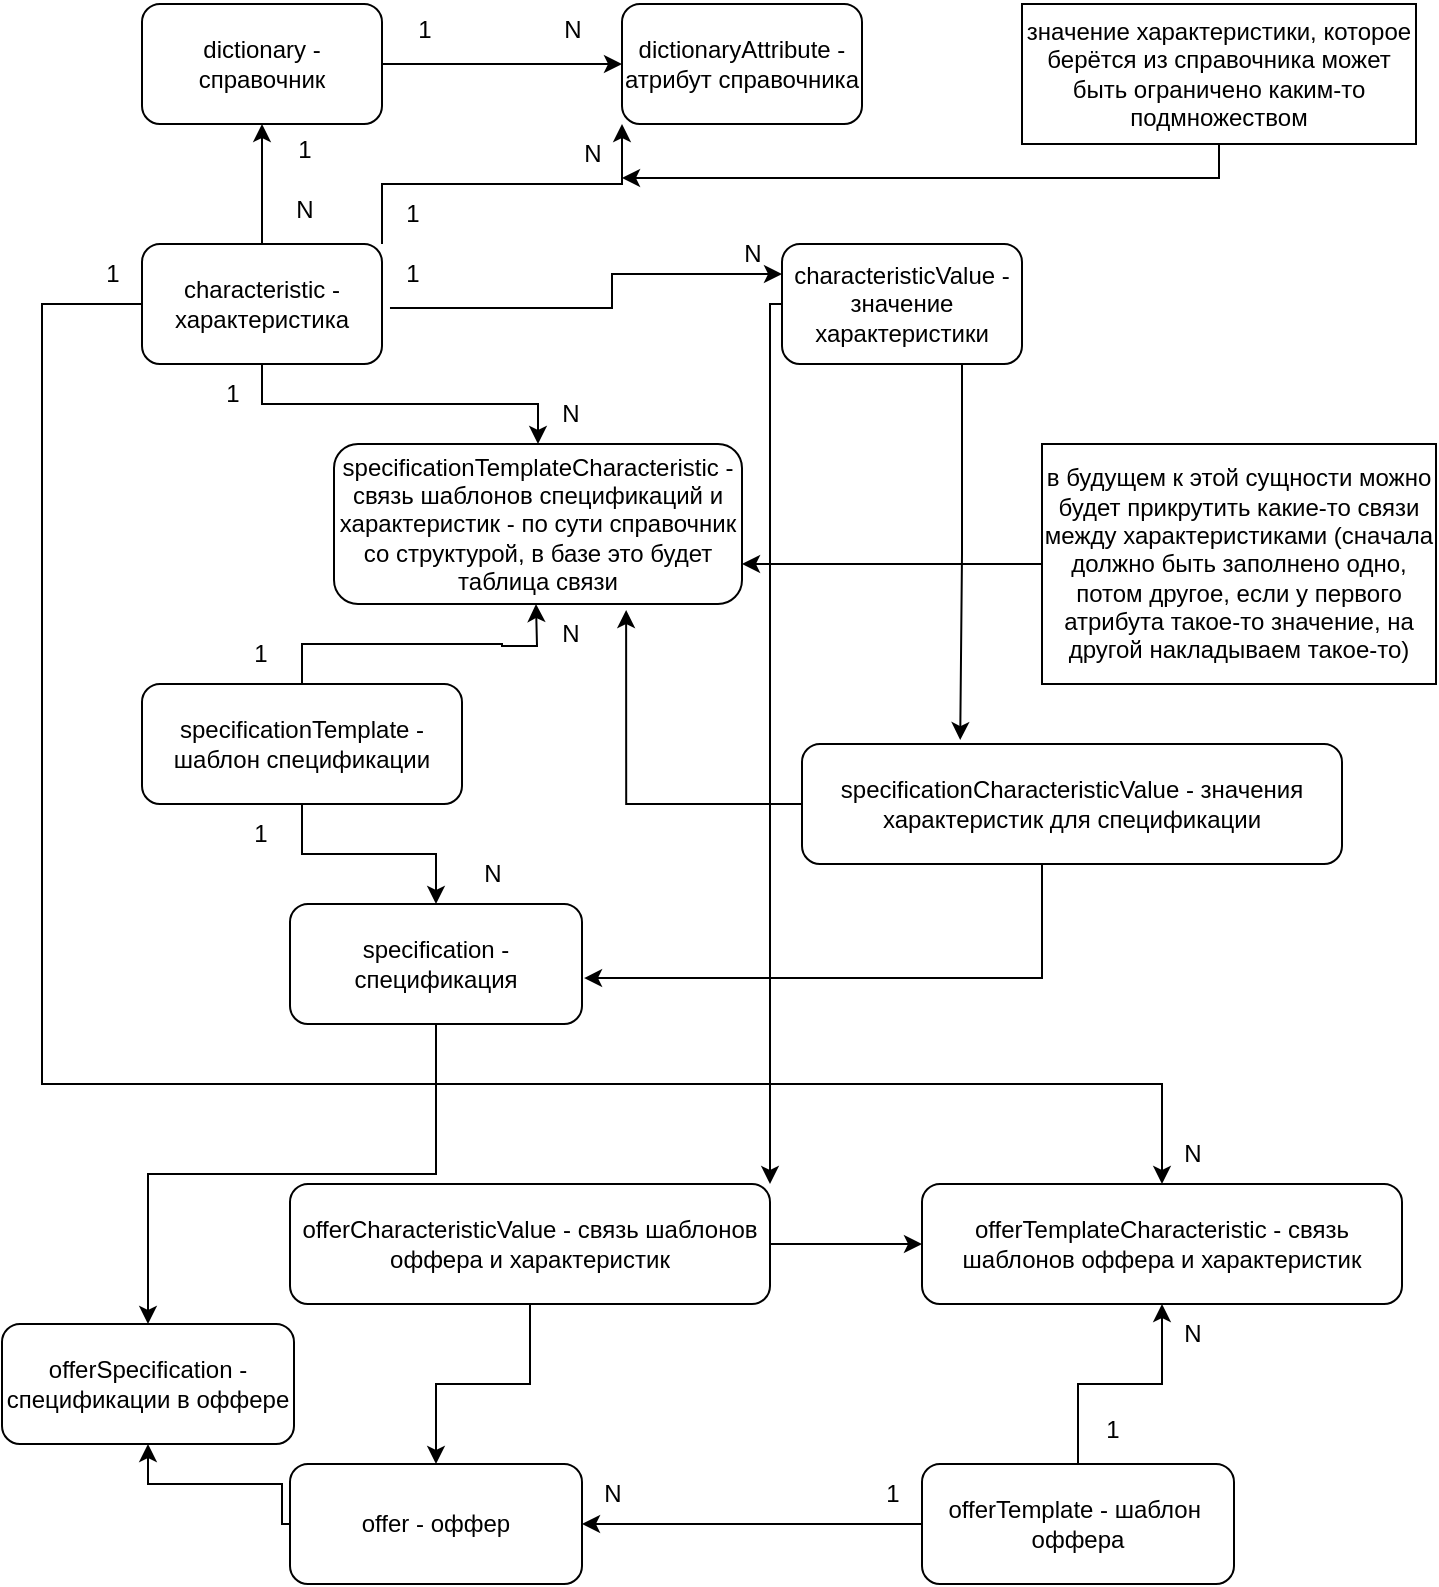<mxfile version="21.1.8" type="github">
  <diagram name="Страница 1" id="YJLMXGC9RKxdqZWy0-nV">
    <mxGraphModel dx="1382" dy="766" grid="1" gridSize="10" guides="1" tooltips="1" connect="1" arrows="1" fold="1" page="1" pageScale="1" pageWidth="827" pageHeight="1169" math="0" shadow="0">
      <root>
        <mxCell id="0" />
        <mxCell id="1" parent="0" />
        <mxCell id="nV9obIRWw4WcJ2N8NDT8-4" style="edgeStyle=orthogonalEdgeStyle;rounded=0;orthogonalLoop=1;jettySize=auto;html=1;exitX=1;exitY=0.5;exitDx=0;exitDy=0;entryX=0;entryY=0.5;entryDx=0;entryDy=0;" parent="1" source="nV9obIRWw4WcJ2N8NDT8-1" target="nV9obIRWw4WcJ2N8NDT8-2" edge="1">
          <mxGeometry relative="1" as="geometry" />
        </mxCell>
        <mxCell id="nV9obIRWw4WcJ2N8NDT8-1" value="dictionary - справочник" style="rounded=1;whiteSpace=wrap;html=1;" parent="1" vertex="1">
          <mxGeometry x="80" y="40" width="120" height="60" as="geometry" />
        </mxCell>
        <mxCell id="nV9obIRWw4WcJ2N8NDT8-2" value="&lt;div&gt;dictionaryAttribute - атрибут справочника&lt;/div&gt;" style="rounded=1;whiteSpace=wrap;html=1;" parent="1" vertex="1">
          <mxGeometry x="320" y="40" width="120" height="60" as="geometry" />
        </mxCell>
        <mxCell id="nV9obIRWw4WcJ2N8NDT8-11" style="edgeStyle=orthogonalEdgeStyle;rounded=0;orthogonalLoop=1;jettySize=auto;html=1;entryX=0.5;entryY=1;entryDx=0;entryDy=0;" parent="1" source="nV9obIRWw4WcJ2N8NDT8-3" target="nV9obIRWw4WcJ2N8NDT8-1" edge="1">
          <mxGeometry relative="1" as="geometry" />
        </mxCell>
        <mxCell id="nV9obIRWw4WcJ2N8NDT8-14" style="edgeStyle=orthogonalEdgeStyle;rounded=0;orthogonalLoop=1;jettySize=auto;html=1;exitX=1;exitY=0;exitDx=0;exitDy=0;entryX=0;entryY=1;entryDx=0;entryDy=0;" parent="1" source="nV9obIRWw4WcJ2N8NDT8-3" target="nV9obIRWw4WcJ2N8NDT8-2" edge="1">
          <mxGeometry relative="1" as="geometry" />
        </mxCell>
        <mxCell id="YNOQAabGNsyVpoVTz2kf-4" style="edgeStyle=orthogonalEdgeStyle;rounded=0;orthogonalLoop=1;jettySize=auto;html=1;exitX=0.5;exitY=1;exitDx=0;exitDy=0;entryX=0.5;entryY=0;entryDx=0;entryDy=0;" parent="1" source="nV9obIRWw4WcJ2N8NDT8-3" target="nV9obIRWw4WcJ2N8NDT8-29" edge="1">
          <mxGeometry relative="1" as="geometry" />
        </mxCell>
        <mxCell id="T3WXX5QbxzU04eu_fvuh-18" style="edgeStyle=orthogonalEdgeStyle;rounded=0;orthogonalLoop=1;jettySize=auto;html=1;exitX=0;exitY=0.5;exitDx=0;exitDy=0;entryX=0.5;entryY=0;entryDx=0;entryDy=0;" parent="1" source="nV9obIRWw4WcJ2N8NDT8-3" target="T3WXX5QbxzU04eu_fvuh-14" edge="1">
          <mxGeometry relative="1" as="geometry">
            <Array as="points">
              <mxPoint x="30" y="190" />
              <mxPoint x="30" y="580" />
              <mxPoint x="590" y="580" />
            </Array>
          </mxGeometry>
        </mxCell>
        <mxCell id="nV9obIRWw4WcJ2N8NDT8-3" value="&lt;div&gt;characteristic - характеристика&lt;/div&gt;" style="rounded=1;whiteSpace=wrap;html=1;" parent="1" vertex="1">
          <mxGeometry x="80" y="160" width="120" height="60" as="geometry" />
        </mxCell>
        <mxCell id="nV9obIRWw4WcJ2N8NDT8-5" value="1" style="text;html=1;align=center;verticalAlign=middle;resizable=0;points=[];autosize=1;strokeColor=none;fillColor=none;" parent="1" vertex="1">
          <mxGeometry x="206" y="38" width="30" height="30" as="geometry" />
        </mxCell>
        <mxCell id="nV9obIRWw4WcJ2N8NDT8-6" value="N" style="text;html=1;align=center;verticalAlign=middle;resizable=0;points=[];autosize=1;strokeColor=none;fillColor=none;" parent="1" vertex="1">
          <mxGeometry x="280" y="38" width="30" height="30" as="geometry" />
        </mxCell>
        <mxCell id="T3WXX5QbxzU04eu_fvuh-2" style="edgeStyle=orthogonalEdgeStyle;rounded=0;orthogonalLoop=1;jettySize=auto;html=1;exitX=0.75;exitY=1;exitDx=0;exitDy=0;entryX=0.293;entryY=-0.033;entryDx=0;entryDy=0;entryPerimeter=0;" parent="1" source="nV9obIRWw4WcJ2N8NDT8-7" target="T3WXX5QbxzU04eu_fvuh-1" edge="1">
          <mxGeometry relative="1" as="geometry">
            <mxPoint x="490" y="400" as="targetPoint" />
          </mxGeometry>
        </mxCell>
        <mxCell id="T3WXX5QbxzU04eu_fvuh-24" style="edgeStyle=orthogonalEdgeStyle;rounded=0;orthogonalLoop=1;jettySize=auto;html=1;entryX=1;entryY=0;entryDx=0;entryDy=0;" parent="1" source="nV9obIRWw4WcJ2N8NDT8-7" target="T3WXX5QbxzU04eu_fvuh-21" edge="1">
          <mxGeometry relative="1" as="geometry">
            <Array as="points">
              <mxPoint x="394" y="190" />
            </Array>
          </mxGeometry>
        </mxCell>
        <mxCell id="nV9obIRWw4WcJ2N8NDT8-7" value="characteristicValue - значение характеристики" style="rounded=1;whiteSpace=wrap;html=1;" parent="1" vertex="1">
          <mxGeometry x="400" y="160" width="120" height="60" as="geometry" />
        </mxCell>
        <mxCell id="lWliL8JiLnwm0pALyLZi-2" style="edgeStyle=orthogonalEdgeStyle;rounded=0;orthogonalLoop=1;jettySize=auto;html=1;entryX=0;entryY=0.25;entryDx=0;entryDy=0;exitX=0.133;exitY=1.067;exitDx=0;exitDy=0;exitPerimeter=0;" edge="1" parent="1" source="nV9obIRWw4WcJ2N8NDT8-9" target="nV9obIRWw4WcJ2N8NDT8-7">
          <mxGeometry relative="1" as="geometry" />
        </mxCell>
        <mxCell id="nV9obIRWw4WcJ2N8NDT8-9" value="1" style="text;html=1;align=center;verticalAlign=middle;resizable=0;points=[];autosize=1;strokeColor=none;fillColor=none;" parent="1" vertex="1">
          <mxGeometry x="200" y="160" width="30" height="30" as="geometry" />
        </mxCell>
        <mxCell id="nV9obIRWw4WcJ2N8NDT8-10" value="&lt;div&gt;N&lt;/div&gt;" style="text;html=1;align=center;verticalAlign=middle;resizable=0;points=[];autosize=1;strokeColor=none;fillColor=none;" parent="1" vertex="1">
          <mxGeometry x="370" y="150" width="30" height="30" as="geometry" />
        </mxCell>
        <mxCell id="nV9obIRWw4WcJ2N8NDT8-12" value="N" style="text;html=1;align=center;verticalAlign=middle;resizable=0;points=[];autosize=1;strokeColor=none;fillColor=none;" parent="1" vertex="1">
          <mxGeometry x="146" y="128" width="30" height="30" as="geometry" />
        </mxCell>
        <mxCell id="nV9obIRWw4WcJ2N8NDT8-13" value="1" style="text;html=1;align=center;verticalAlign=middle;resizable=0;points=[];autosize=1;strokeColor=none;fillColor=none;" parent="1" vertex="1">
          <mxGeometry x="146" y="98" width="30" height="30" as="geometry" />
        </mxCell>
        <mxCell id="nV9obIRWw4WcJ2N8NDT8-15" value="1" style="text;html=1;align=center;verticalAlign=middle;resizable=0;points=[];autosize=1;strokeColor=none;fillColor=none;" parent="1" vertex="1">
          <mxGeometry x="200" y="130" width="30" height="30" as="geometry" />
        </mxCell>
        <mxCell id="nV9obIRWw4WcJ2N8NDT8-16" value="N" style="text;html=1;align=center;verticalAlign=middle;resizable=0;points=[];autosize=1;strokeColor=none;fillColor=none;" parent="1" vertex="1">
          <mxGeometry x="290" y="100" width="30" height="30" as="geometry" />
        </mxCell>
        <mxCell id="nV9obIRWw4WcJ2N8NDT8-24" style="edgeStyle=orthogonalEdgeStyle;rounded=0;orthogonalLoop=1;jettySize=auto;html=1;entryX=1;entryY=0.9;entryDx=0;entryDy=0;entryPerimeter=0;" parent="1" source="nV9obIRWw4WcJ2N8NDT8-23" target="nV9obIRWw4WcJ2N8NDT8-16" edge="1">
          <mxGeometry relative="1" as="geometry">
            <Array as="points">
              <mxPoint x="619" y="127" />
            </Array>
          </mxGeometry>
        </mxCell>
        <mxCell id="nV9obIRWw4WcJ2N8NDT8-23" value="значение характеристики, которое берётся из справочника может быть ограничено каким-то подмножеством" style="rounded=0;whiteSpace=wrap;html=1;" parent="1" vertex="1">
          <mxGeometry x="520" y="40" width="197" height="70" as="geometry" />
        </mxCell>
        <mxCell id="YNOQAabGNsyVpoVTz2kf-1" style="edgeStyle=orthogonalEdgeStyle;rounded=0;orthogonalLoop=1;jettySize=auto;html=1;exitX=0.5;exitY=0;exitDx=0;exitDy=0;entryX=0.5;entryY=1;entryDx=0;entryDy=0;" parent="1" source="nV9obIRWw4WcJ2N8NDT8-25" edge="1">
          <mxGeometry relative="1" as="geometry">
            <mxPoint x="277" y="340" as="targetPoint" />
          </mxGeometry>
        </mxCell>
        <mxCell id="YNOQAabGNsyVpoVTz2kf-12" style="edgeStyle=orthogonalEdgeStyle;rounded=0;orthogonalLoop=1;jettySize=auto;html=1;exitX=0.5;exitY=1;exitDx=0;exitDy=0;" parent="1" source="nV9obIRWw4WcJ2N8NDT8-25" target="YNOQAabGNsyVpoVTz2kf-11" edge="1">
          <mxGeometry relative="1" as="geometry" />
        </mxCell>
        <mxCell id="nV9obIRWw4WcJ2N8NDT8-25" value="&lt;div&gt;specificationTemplate - шаблон спецификации&lt;br&gt;&lt;/div&gt;" style="rounded=1;whiteSpace=wrap;html=1;" parent="1" vertex="1">
          <mxGeometry x="80" y="380" width="160" height="60" as="geometry" />
        </mxCell>
        <mxCell id="nV9obIRWw4WcJ2N8NDT8-29" value="&lt;div&gt;specificationTemplateCharacteristic - связь шаблонов спецификаций и характеристик - по сути справочник со структурой, в базе это будет таблица связи&lt;br&gt;&lt;/div&gt;" style="rounded=1;whiteSpace=wrap;html=1;" parent="1" vertex="1">
          <mxGeometry x="176" y="260" width="204" height="80" as="geometry" />
        </mxCell>
        <mxCell id="YNOQAabGNsyVpoVTz2kf-2" value="1" style="text;html=1;align=center;verticalAlign=middle;resizable=0;points=[];autosize=1;strokeColor=none;fillColor=none;" parent="1" vertex="1">
          <mxGeometry x="124" y="350" width="30" height="30" as="geometry" />
        </mxCell>
        <mxCell id="YNOQAabGNsyVpoVTz2kf-3" value="N" style="text;html=1;align=center;verticalAlign=middle;resizable=0;points=[];autosize=1;strokeColor=none;fillColor=none;" parent="1" vertex="1">
          <mxGeometry x="279" y="340" width="30" height="30" as="geometry" />
        </mxCell>
        <mxCell id="YNOQAabGNsyVpoVTz2kf-5" value="1" style="text;html=1;align=center;verticalAlign=middle;resizable=0;points=[];autosize=1;strokeColor=none;fillColor=none;" parent="1" vertex="1">
          <mxGeometry x="110" y="220" width="30" height="30" as="geometry" />
        </mxCell>
        <mxCell id="YNOQAabGNsyVpoVTz2kf-6" value="N" style="text;html=1;align=center;verticalAlign=middle;resizable=0;points=[];autosize=1;strokeColor=none;fillColor=none;" parent="1" vertex="1">
          <mxGeometry x="279" y="230" width="30" height="30" as="geometry" />
        </mxCell>
        <mxCell id="T3WXX5QbxzU04eu_fvuh-27" style="edgeStyle=orthogonalEdgeStyle;rounded=0;orthogonalLoop=1;jettySize=auto;html=1;exitX=0.5;exitY=1;exitDx=0;exitDy=0;entryX=0.5;entryY=0;entryDx=0;entryDy=0;" parent="1" source="YNOQAabGNsyVpoVTz2kf-11" target="T3WXX5QbxzU04eu_fvuh-26" edge="1">
          <mxGeometry relative="1" as="geometry" />
        </mxCell>
        <mxCell id="YNOQAabGNsyVpoVTz2kf-11" value="&lt;div&gt;specification - спецификация&lt;br&gt;&lt;/div&gt;" style="rounded=1;whiteSpace=wrap;html=1;" parent="1" vertex="1">
          <mxGeometry x="154" y="490" width="146" height="60" as="geometry" />
        </mxCell>
        <mxCell id="YNOQAabGNsyVpoVTz2kf-13" value="1" style="text;html=1;align=center;verticalAlign=middle;resizable=0;points=[];autosize=1;strokeColor=none;fillColor=none;" parent="1" vertex="1">
          <mxGeometry x="124" y="440" width="30" height="30" as="geometry" />
        </mxCell>
        <mxCell id="YNOQAabGNsyVpoVTz2kf-14" value="N" style="text;html=1;align=center;verticalAlign=middle;resizable=0;points=[];autosize=1;strokeColor=none;fillColor=none;" parent="1" vertex="1">
          <mxGeometry x="240" y="460" width="30" height="30" as="geometry" />
        </mxCell>
        <mxCell id="YNOQAabGNsyVpoVTz2kf-20" style="edgeStyle=orthogonalEdgeStyle;rounded=0;orthogonalLoop=1;jettySize=auto;html=1;entryX=1;entryY=0.75;entryDx=0;entryDy=0;" parent="1" source="YNOQAabGNsyVpoVTz2kf-19" target="nV9obIRWw4WcJ2N8NDT8-29" edge="1">
          <mxGeometry relative="1" as="geometry" />
        </mxCell>
        <mxCell id="YNOQAabGNsyVpoVTz2kf-19" value="в будущем к этой сущности можно будет прикрутить какие-то связи между характеристиками (сначала должно быть заполнено одно, потом другое, если у первого атрибута такое-то значение, на другой накладываем такое-то)" style="rounded=0;whiteSpace=wrap;html=1;" parent="1" vertex="1">
          <mxGeometry x="530" y="260" width="197" height="120" as="geometry" />
        </mxCell>
        <mxCell id="T3WXX5QbxzU04eu_fvuh-5" style="edgeStyle=orthogonalEdgeStyle;rounded=0;orthogonalLoop=1;jettySize=auto;html=1;exitX=0;exitY=0.5;exitDx=0;exitDy=0;entryX=0.716;entryY=1.038;entryDx=0;entryDy=0;entryPerimeter=0;" parent="1" source="T3WXX5QbxzU04eu_fvuh-1" target="nV9obIRWw4WcJ2N8NDT8-29" edge="1">
          <mxGeometry relative="1" as="geometry" />
        </mxCell>
        <mxCell id="lWliL8JiLnwm0pALyLZi-1" style="edgeStyle=orthogonalEdgeStyle;rounded=0;orthogonalLoop=1;jettySize=auto;html=1;entryX=1.007;entryY=0.617;entryDx=0;entryDy=0;entryPerimeter=0;" edge="1" parent="1" source="T3WXX5QbxzU04eu_fvuh-1" target="YNOQAabGNsyVpoVTz2kf-11">
          <mxGeometry relative="1" as="geometry">
            <Array as="points">
              <mxPoint x="530" y="527" />
            </Array>
          </mxGeometry>
        </mxCell>
        <mxCell id="T3WXX5QbxzU04eu_fvuh-1" value="&lt;div&gt;specificationCharacteristicValue - значения характеристик для спецификации&lt;br&gt;&lt;/div&gt;" style="rounded=1;whiteSpace=wrap;html=1;" parent="1" vertex="1">
          <mxGeometry x="410" y="410" width="270" height="60" as="geometry" />
        </mxCell>
        <mxCell id="T3WXX5QbxzU04eu_fvuh-28" style="edgeStyle=orthogonalEdgeStyle;rounded=0;orthogonalLoop=1;jettySize=auto;html=1;entryX=0.5;entryY=1;entryDx=0;entryDy=0;" parent="1" source="T3WXX5QbxzU04eu_fvuh-9" target="T3WXX5QbxzU04eu_fvuh-26" edge="1">
          <mxGeometry relative="1" as="geometry">
            <Array as="points">
              <mxPoint x="150" y="800" />
              <mxPoint x="150" y="780" />
              <mxPoint x="83" y="780" />
            </Array>
          </mxGeometry>
        </mxCell>
        <mxCell id="T3WXX5QbxzU04eu_fvuh-9" value="&lt;div&gt;offer - оффер&lt;br&gt;&lt;/div&gt;" style="rounded=1;whiteSpace=wrap;html=1;" parent="1" vertex="1">
          <mxGeometry x="154" y="770" width="146" height="60" as="geometry" />
        </mxCell>
        <mxCell id="T3WXX5QbxzU04eu_fvuh-11" style="edgeStyle=orthogonalEdgeStyle;rounded=0;orthogonalLoop=1;jettySize=auto;html=1;entryX=1;entryY=0.5;entryDx=0;entryDy=0;" parent="1" source="T3WXX5QbxzU04eu_fvuh-10" target="T3WXX5QbxzU04eu_fvuh-9" edge="1">
          <mxGeometry relative="1" as="geometry" />
        </mxCell>
        <mxCell id="T3WXX5QbxzU04eu_fvuh-15" style="edgeStyle=orthogonalEdgeStyle;rounded=0;orthogonalLoop=1;jettySize=auto;html=1;entryX=0.5;entryY=1;entryDx=0;entryDy=0;" parent="1" source="T3WXX5QbxzU04eu_fvuh-10" target="T3WXX5QbxzU04eu_fvuh-14" edge="1">
          <mxGeometry relative="1" as="geometry" />
        </mxCell>
        <mxCell id="T3WXX5QbxzU04eu_fvuh-10" value="&lt;div&gt;offerTemplate - шаблон&amp;nbsp; оффера&lt;br&gt;&lt;/div&gt;" style="rounded=1;whiteSpace=wrap;html=1;" parent="1" vertex="1">
          <mxGeometry x="470" y="770" width="156" height="60" as="geometry" />
        </mxCell>
        <mxCell id="T3WXX5QbxzU04eu_fvuh-12" value="1" style="text;html=1;align=center;verticalAlign=middle;resizable=0;points=[];autosize=1;strokeColor=none;fillColor=none;" parent="1" vertex="1">
          <mxGeometry x="440" y="770" width="30" height="30" as="geometry" />
        </mxCell>
        <mxCell id="T3WXX5QbxzU04eu_fvuh-13" value="N" style="text;html=1;align=center;verticalAlign=middle;resizable=0;points=[];autosize=1;strokeColor=none;fillColor=none;" parent="1" vertex="1">
          <mxGeometry x="300" y="770" width="30" height="30" as="geometry" />
        </mxCell>
        <mxCell id="T3WXX5QbxzU04eu_fvuh-14" value="&lt;div&gt;offerTemplateCharacteristic - связь шаблонов оффера и характеристик&lt;br&gt;&lt;/div&gt;" style="rounded=1;whiteSpace=wrap;html=1;" parent="1" vertex="1">
          <mxGeometry x="470" y="630" width="240" height="60" as="geometry" />
        </mxCell>
        <mxCell id="T3WXX5QbxzU04eu_fvuh-16" value="1" style="text;html=1;align=center;verticalAlign=middle;resizable=0;points=[];autosize=1;strokeColor=none;fillColor=none;" parent="1" vertex="1">
          <mxGeometry x="550" y="738" width="30" height="30" as="geometry" />
        </mxCell>
        <mxCell id="T3WXX5QbxzU04eu_fvuh-17" value="N" style="text;html=1;align=center;verticalAlign=middle;resizable=0;points=[];autosize=1;strokeColor=none;fillColor=none;" parent="1" vertex="1">
          <mxGeometry x="590" y="690" width="30" height="30" as="geometry" />
        </mxCell>
        <mxCell id="T3WXX5QbxzU04eu_fvuh-19" value="1" style="text;html=1;align=center;verticalAlign=middle;resizable=0;points=[];autosize=1;strokeColor=none;fillColor=none;" parent="1" vertex="1">
          <mxGeometry x="50" y="160" width="30" height="30" as="geometry" />
        </mxCell>
        <mxCell id="T3WXX5QbxzU04eu_fvuh-20" value="N" style="text;html=1;align=center;verticalAlign=middle;resizable=0;points=[];autosize=1;strokeColor=none;fillColor=none;" parent="1" vertex="1">
          <mxGeometry x="590" y="600" width="30" height="30" as="geometry" />
        </mxCell>
        <mxCell id="T3WXX5QbxzU04eu_fvuh-22" style="edgeStyle=orthogonalEdgeStyle;rounded=0;orthogonalLoop=1;jettySize=auto;html=1;" parent="1" source="T3WXX5QbxzU04eu_fvuh-21" target="T3WXX5QbxzU04eu_fvuh-14" edge="1">
          <mxGeometry relative="1" as="geometry" />
        </mxCell>
        <mxCell id="T3WXX5QbxzU04eu_fvuh-25" style="edgeStyle=orthogonalEdgeStyle;rounded=0;orthogonalLoop=1;jettySize=auto;html=1;" parent="1" source="T3WXX5QbxzU04eu_fvuh-21" target="T3WXX5QbxzU04eu_fvuh-9" edge="1">
          <mxGeometry relative="1" as="geometry" />
        </mxCell>
        <mxCell id="T3WXX5QbxzU04eu_fvuh-21" value="&lt;div&gt;offerCharacteristicValue - связь шаблонов оффера и характеристик&lt;br&gt;&lt;/div&gt;" style="rounded=1;whiteSpace=wrap;html=1;" parent="1" vertex="1">
          <mxGeometry x="154" y="630" width="240" height="60" as="geometry" />
        </mxCell>
        <mxCell id="T3WXX5QbxzU04eu_fvuh-26" value="&lt;div&gt;offerSpecification - спецификации в оффере&lt;br&gt;&lt;/div&gt;" style="rounded=1;whiteSpace=wrap;html=1;" parent="1" vertex="1">
          <mxGeometry x="10" y="700" width="146" height="60" as="geometry" />
        </mxCell>
      </root>
    </mxGraphModel>
  </diagram>
</mxfile>
